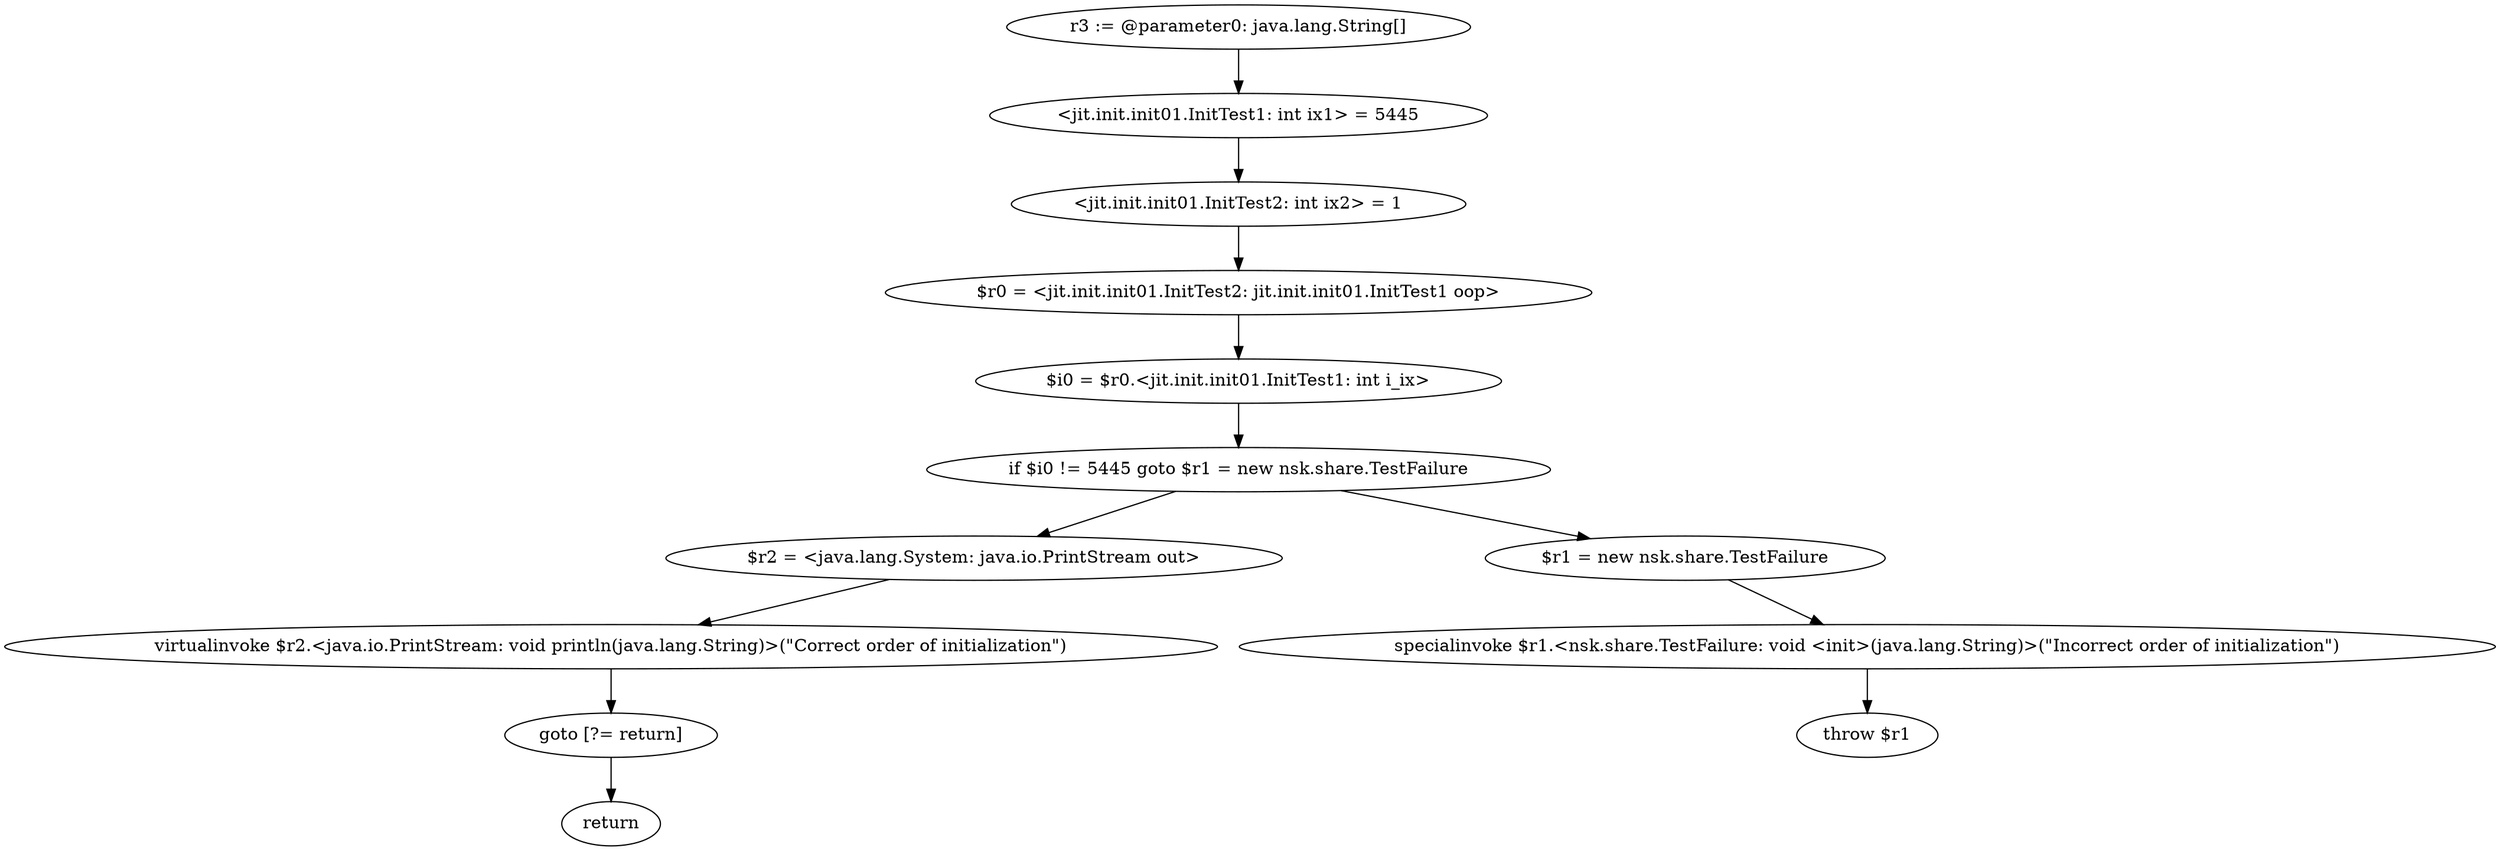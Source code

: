 digraph "unitGraph" {
    "r3 := @parameter0: java.lang.String[]"
    "<jit.init.init01.InitTest1: int ix1> = 5445"
    "<jit.init.init01.InitTest2: int ix2> = 1"
    "$r0 = <jit.init.init01.InitTest2: jit.init.init01.InitTest1 oop>"
    "$i0 = $r0.<jit.init.init01.InitTest1: int i_ix>"
    "if $i0 != 5445 goto $r1 = new nsk.share.TestFailure"
    "$r2 = <java.lang.System: java.io.PrintStream out>"
    "virtualinvoke $r2.<java.io.PrintStream: void println(java.lang.String)>(\"Correct order of initialization\")"
    "goto [?= return]"
    "$r1 = new nsk.share.TestFailure"
    "specialinvoke $r1.<nsk.share.TestFailure: void <init>(java.lang.String)>(\"Incorrect order of initialization\")"
    "throw $r1"
    "return"
    "r3 := @parameter0: java.lang.String[]"->"<jit.init.init01.InitTest1: int ix1> = 5445";
    "<jit.init.init01.InitTest1: int ix1> = 5445"->"<jit.init.init01.InitTest2: int ix2> = 1";
    "<jit.init.init01.InitTest2: int ix2> = 1"->"$r0 = <jit.init.init01.InitTest2: jit.init.init01.InitTest1 oop>";
    "$r0 = <jit.init.init01.InitTest2: jit.init.init01.InitTest1 oop>"->"$i0 = $r0.<jit.init.init01.InitTest1: int i_ix>";
    "$i0 = $r0.<jit.init.init01.InitTest1: int i_ix>"->"if $i0 != 5445 goto $r1 = new nsk.share.TestFailure";
    "if $i0 != 5445 goto $r1 = new nsk.share.TestFailure"->"$r2 = <java.lang.System: java.io.PrintStream out>";
    "if $i0 != 5445 goto $r1 = new nsk.share.TestFailure"->"$r1 = new nsk.share.TestFailure";
    "$r2 = <java.lang.System: java.io.PrintStream out>"->"virtualinvoke $r2.<java.io.PrintStream: void println(java.lang.String)>(\"Correct order of initialization\")";
    "virtualinvoke $r2.<java.io.PrintStream: void println(java.lang.String)>(\"Correct order of initialization\")"->"goto [?= return]";
    "goto [?= return]"->"return";
    "$r1 = new nsk.share.TestFailure"->"specialinvoke $r1.<nsk.share.TestFailure: void <init>(java.lang.String)>(\"Incorrect order of initialization\")";
    "specialinvoke $r1.<nsk.share.TestFailure: void <init>(java.lang.String)>(\"Incorrect order of initialization\")"->"throw $r1";
}
